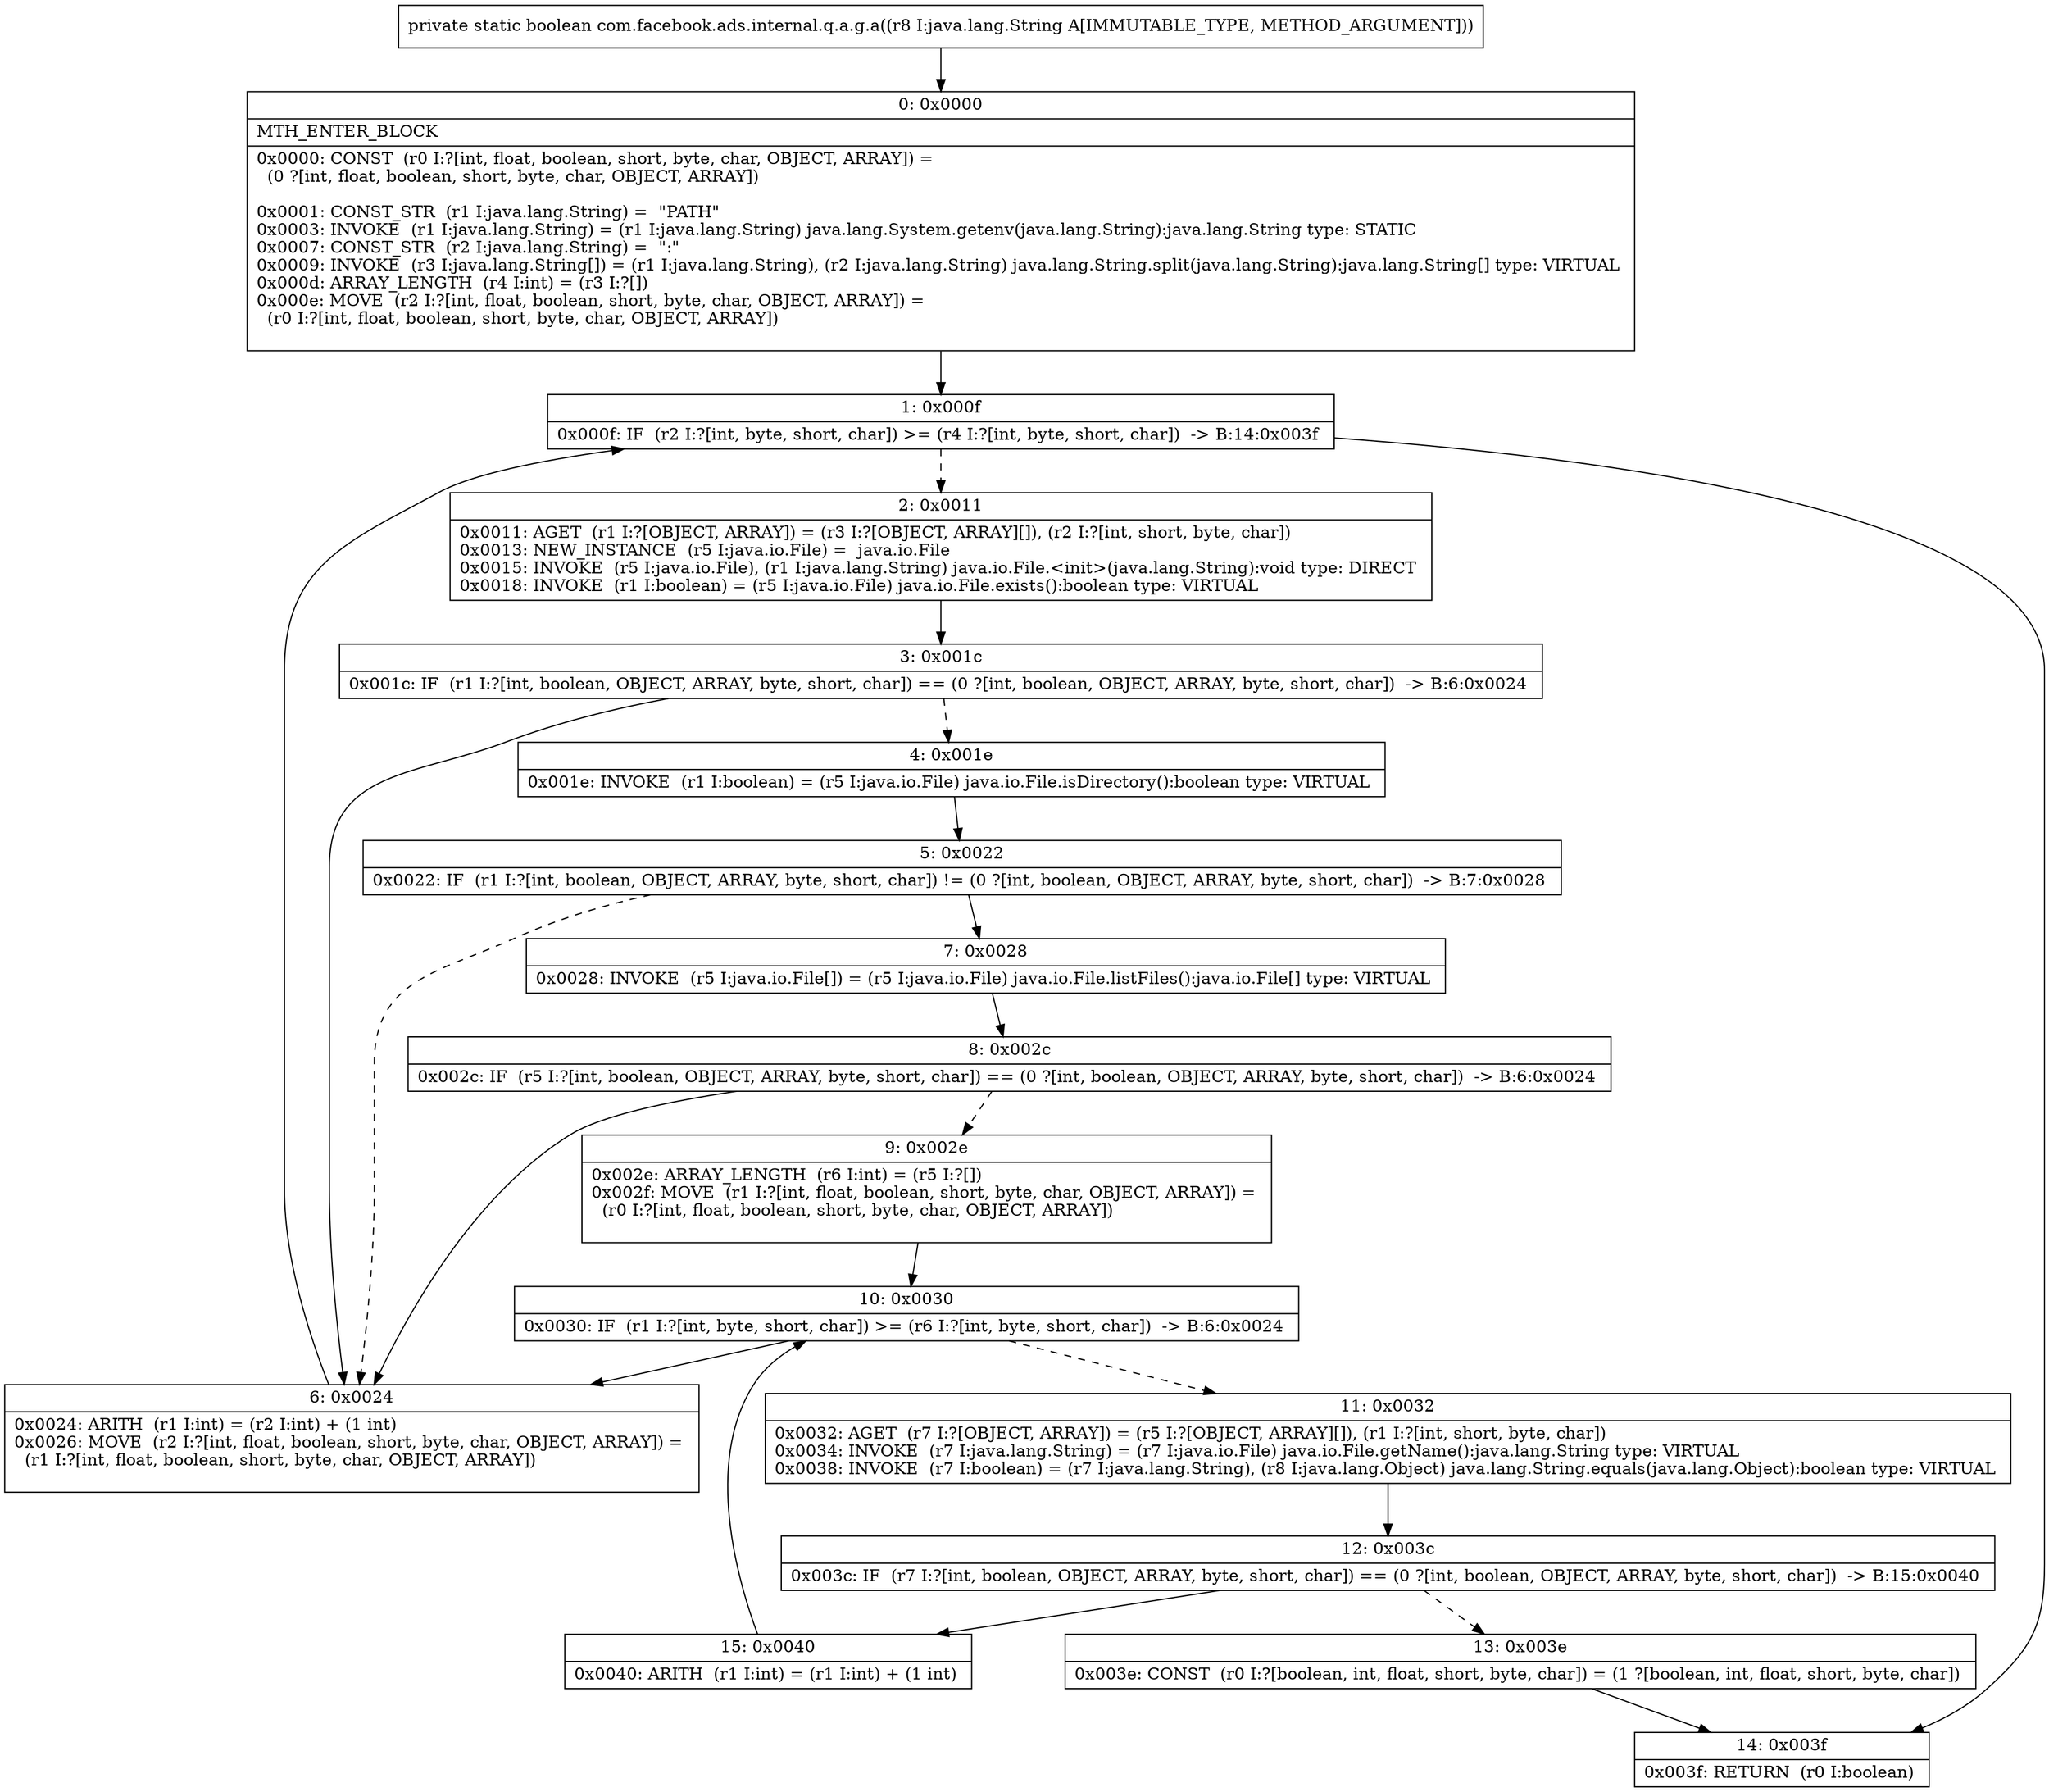 digraph "CFG forcom.facebook.ads.internal.q.a.g.a(Ljava\/lang\/String;)Z" {
Node_0 [shape=record,label="{0\:\ 0x0000|MTH_ENTER_BLOCK\l|0x0000: CONST  (r0 I:?[int, float, boolean, short, byte, char, OBJECT, ARRAY]) = \l  (0 ?[int, float, boolean, short, byte, char, OBJECT, ARRAY])\l \l0x0001: CONST_STR  (r1 I:java.lang.String) =  \"PATH\" \l0x0003: INVOKE  (r1 I:java.lang.String) = (r1 I:java.lang.String) java.lang.System.getenv(java.lang.String):java.lang.String type: STATIC \l0x0007: CONST_STR  (r2 I:java.lang.String) =  \":\" \l0x0009: INVOKE  (r3 I:java.lang.String[]) = (r1 I:java.lang.String), (r2 I:java.lang.String) java.lang.String.split(java.lang.String):java.lang.String[] type: VIRTUAL \l0x000d: ARRAY_LENGTH  (r4 I:int) = (r3 I:?[]) \l0x000e: MOVE  (r2 I:?[int, float, boolean, short, byte, char, OBJECT, ARRAY]) = \l  (r0 I:?[int, float, boolean, short, byte, char, OBJECT, ARRAY])\l \l}"];
Node_1 [shape=record,label="{1\:\ 0x000f|0x000f: IF  (r2 I:?[int, byte, short, char]) \>= (r4 I:?[int, byte, short, char])  \-\> B:14:0x003f \l}"];
Node_2 [shape=record,label="{2\:\ 0x0011|0x0011: AGET  (r1 I:?[OBJECT, ARRAY]) = (r3 I:?[OBJECT, ARRAY][]), (r2 I:?[int, short, byte, char]) \l0x0013: NEW_INSTANCE  (r5 I:java.io.File) =  java.io.File \l0x0015: INVOKE  (r5 I:java.io.File), (r1 I:java.lang.String) java.io.File.\<init\>(java.lang.String):void type: DIRECT \l0x0018: INVOKE  (r1 I:boolean) = (r5 I:java.io.File) java.io.File.exists():boolean type: VIRTUAL \l}"];
Node_3 [shape=record,label="{3\:\ 0x001c|0x001c: IF  (r1 I:?[int, boolean, OBJECT, ARRAY, byte, short, char]) == (0 ?[int, boolean, OBJECT, ARRAY, byte, short, char])  \-\> B:6:0x0024 \l}"];
Node_4 [shape=record,label="{4\:\ 0x001e|0x001e: INVOKE  (r1 I:boolean) = (r5 I:java.io.File) java.io.File.isDirectory():boolean type: VIRTUAL \l}"];
Node_5 [shape=record,label="{5\:\ 0x0022|0x0022: IF  (r1 I:?[int, boolean, OBJECT, ARRAY, byte, short, char]) != (0 ?[int, boolean, OBJECT, ARRAY, byte, short, char])  \-\> B:7:0x0028 \l}"];
Node_6 [shape=record,label="{6\:\ 0x0024|0x0024: ARITH  (r1 I:int) = (r2 I:int) + (1 int) \l0x0026: MOVE  (r2 I:?[int, float, boolean, short, byte, char, OBJECT, ARRAY]) = \l  (r1 I:?[int, float, boolean, short, byte, char, OBJECT, ARRAY])\l \l}"];
Node_7 [shape=record,label="{7\:\ 0x0028|0x0028: INVOKE  (r5 I:java.io.File[]) = (r5 I:java.io.File) java.io.File.listFiles():java.io.File[] type: VIRTUAL \l}"];
Node_8 [shape=record,label="{8\:\ 0x002c|0x002c: IF  (r5 I:?[int, boolean, OBJECT, ARRAY, byte, short, char]) == (0 ?[int, boolean, OBJECT, ARRAY, byte, short, char])  \-\> B:6:0x0024 \l}"];
Node_9 [shape=record,label="{9\:\ 0x002e|0x002e: ARRAY_LENGTH  (r6 I:int) = (r5 I:?[]) \l0x002f: MOVE  (r1 I:?[int, float, boolean, short, byte, char, OBJECT, ARRAY]) = \l  (r0 I:?[int, float, boolean, short, byte, char, OBJECT, ARRAY])\l \l}"];
Node_10 [shape=record,label="{10\:\ 0x0030|0x0030: IF  (r1 I:?[int, byte, short, char]) \>= (r6 I:?[int, byte, short, char])  \-\> B:6:0x0024 \l}"];
Node_11 [shape=record,label="{11\:\ 0x0032|0x0032: AGET  (r7 I:?[OBJECT, ARRAY]) = (r5 I:?[OBJECT, ARRAY][]), (r1 I:?[int, short, byte, char]) \l0x0034: INVOKE  (r7 I:java.lang.String) = (r7 I:java.io.File) java.io.File.getName():java.lang.String type: VIRTUAL \l0x0038: INVOKE  (r7 I:boolean) = (r7 I:java.lang.String), (r8 I:java.lang.Object) java.lang.String.equals(java.lang.Object):boolean type: VIRTUAL \l}"];
Node_12 [shape=record,label="{12\:\ 0x003c|0x003c: IF  (r7 I:?[int, boolean, OBJECT, ARRAY, byte, short, char]) == (0 ?[int, boolean, OBJECT, ARRAY, byte, short, char])  \-\> B:15:0x0040 \l}"];
Node_13 [shape=record,label="{13\:\ 0x003e|0x003e: CONST  (r0 I:?[boolean, int, float, short, byte, char]) = (1 ?[boolean, int, float, short, byte, char]) \l}"];
Node_14 [shape=record,label="{14\:\ 0x003f|0x003f: RETURN  (r0 I:boolean) \l}"];
Node_15 [shape=record,label="{15\:\ 0x0040|0x0040: ARITH  (r1 I:int) = (r1 I:int) + (1 int) \l}"];
MethodNode[shape=record,label="{private static boolean com.facebook.ads.internal.q.a.g.a((r8 I:java.lang.String A[IMMUTABLE_TYPE, METHOD_ARGUMENT])) }"];
MethodNode -> Node_0;
Node_0 -> Node_1;
Node_1 -> Node_2[style=dashed];
Node_1 -> Node_14;
Node_2 -> Node_3;
Node_3 -> Node_4[style=dashed];
Node_3 -> Node_6;
Node_4 -> Node_5;
Node_5 -> Node_6[style=dashed];
Node_5 -> Node_7;
Node_6 -> Node_1;
Node_7 -> Node_8;
Node_8 -> Node_6;
Node_8 -> Node_9[style=dashed];
Node_9 -> Node_10;
Node_10 -> Node_6;
Node_10 -> Node_11[style=dashed];
Node_11 -> Node_12;
Node_12 -> Node_13[style=dashed];
Node_12 -> Node_15;
Node_13 -> Node_14;
Node_15 -> Node_10;
}

